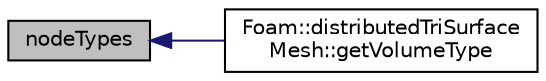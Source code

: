 digraph "nodeTypes"
{
  bgcolor="transparent";
  edge [fontname="Helvetica",fontsize="10",labelfontname="Helvetica",labelfontsize="10"];
  node [fontname="Helvetica",fontsize="10",shape=record];
  rankdir="LR";
  Node1 [label="nodeTypes",height=0.2,width=0.4,color="black", fillcolor="grey75", style="filled" fontcolor="black"];
  Node1 -> Node2 [dir="back",color="midnightblue",fontsize="10",style="solid",fontname="Helvetica"];
  Node2 [label="Foam::distributedTriSurface\lMesh::getVolumeType",height=0.2,width=0.4,color="black",URL="$classFoam_1_1distributedTriSurfaceMesh.html#a841fec7c9618319def0abf8af87b96d4",tooltip="Determine type (inside/outside/mixed) for point. unknown if. "];
}
